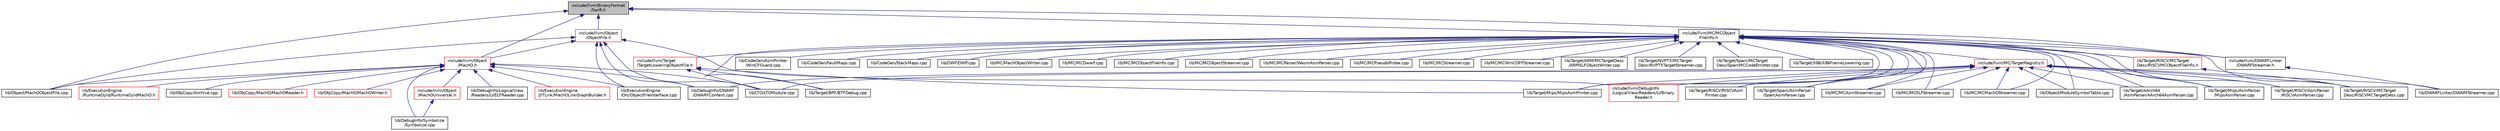 digraph "include/llvm/BinaryFormat/Swift.h"
{
 // LATEX_PDF_SIZE
  bgcolor="transparent";
  edge [fontname="Helvetica",fontsize="10",labelfontname="Helvetica",labelfontsize="10"];
  node [fontname="Helvetica",fontsize="10",shape=record];
  Node1 [label="include/llvm/BinaryFormat\l/Swift.h",height=0.2,width=0.4,color="black", fillcolor="grey75", style="filled", fontcolor="black",tooltip=" "];
  Node1 -> Node2 [dir="back",color="midnightblue",fontsize="10",style="solid",fontname="Helvetica"];
  Node2 [label="include/llvm/DWARFLinker\l/DWARFStreamer.h",height=0.2,width=0.4,color="black",URL="$DWARFStreamer_8h.html",tooltip=" "];
  Node2 -> Node3 [dir="back",color="midnightblue",fontsize="10",style="solid",fontname="Helvetica"];
  Node3 [label="lib/DWARFLinker/DWARFStreamer.cpp",height=0.2,width=0.4,color="black",URL="$DWARFStreamer_8cpp.html",tooltip=" "];
  Node1 -> Node4 [dir="back",color="midnightblue",fontsize="10",style="solid",fontname="Helvetica"];
  Node4 [label="include/llvm/MC/MCObject\lFileInfo.h",height=0.2,width=0.4,color="black",URL="$MCObjectFileInfo_8h.html",tooltip=" "];
  Node4 -> Node5 [dir="back",color="midnightblue",fontsize="10",style="solid",fontname="Helvetica"];
  Node5 [label="include/llvm/DebugInfo\l/LogicalView/Readers/LVBinary\lReader.h",height=0.2,width=0.4,color="red",URL="$LVBinaryReader_8h.html",tooltip=" "];
  Node4 -> Node2 [dir="back",color="midnightblue",fontsize="10",style="solid",fontname="Helvetica"];
  Node4 -> Node10 [dir="back",color="midnightblue",fontsize="10",style="solid",fontname="Helvetica"];
  Node10 [label="include/llvm/MC/TargetRegistry.h",height=0.2,width=0.4,color="red",URL="$TargetRegistry_8h.html",tooltip=" "];
  Node10 -> Node5 [dir="back",color="midnightblue",fontsize="10",style="solid",fontname="Helvetica"];
  Node10 -> Node15 [dir="back",color="midnightblue",fontsize="10",style="solid",fontname="Helvetica"];
  Node15 [label="lib/DebugInfo/DWARF\l/DWARFContext.cpp",height=0.2,width=0.4,color="black",URL="$DWARFContext_8cpp.html",tooltip=" "];
  Node10 -> Node3 [dir="back",color="midnightblue",fontsize="10",style="solid",fontname="Helvetica"];
  Node10 -> Node24 [dir="back",color="midnightblue",fontsize="10",style="solid",fontname="Helvetica"];
  Node24 [label="lib/LTO/LTOModule.cpp",height=0.2,width=0.4,color="black",URL="$LTOModule_8cpp.html",tooltip=" "];
  Node10 -> Node26 [dir="back",color="midnightblue",fontsize="10",style="solid",fontname="Helvetica"];
  Node26 [label="lib/MC/MCAsmStreamer.cpp",height=0.2,width=0.4,color="black",URL="$MCAsmStreamer_8cpp.html",tooltip=" "];
  Node10 -> Node30 [dir="back",color="midnightblue",fontsize="10",style="solid",fontname="Helvetica"];
  Node30 [label="lib/MC/MCELFStreamer.cpp",height=0.2,width=0.4,color="black",URL="$MCELFStreamer_8cpp.html",tooltip=" "];
  Node10 -> Node31 [dir="back",color="midnightblue",fontsize="10",style="solid",fontname="Helvetica"];
  Node31 [label="lib/MC/MCMachOStreamer.cpp",height=0.2,width=0.4,color="black",URL="$MCMachOStreamer_8cpp.html",tooltip=" "];
  Node10 -> Node37 [dir="back",color="midnightblue",fontsize="10",style="solid",fontname="Helvetica"];
  Node37 [label="lib/Object/ModuleSymbolTable.cpp",height=0.2,width=0.4,color="black",URL="$ModuleSymbolTable_8cpp.html",tooltip=" "];
  Node10 -> Node40 [dir="back",color="midnightblue",fontsize="10",style="solid",fontname="Helvetica"];
  Node40 [label="lib/Target/AArch64\l/AsmParser/AArch64AsmParser.cpp",height=0.2,width=0.4,color="black",URL="$AArch64AsmParser_8cpp.html",tooltip=" "];
  Node10 -> Node125 [dir="back",color="midnightblue",fontsize="10",style="solid",fontname="Helvetica"];
  Node125 [label="lib/Target/Mips/AsmParser\l/MipsAsmParser.cpp",height=0.2,width=0.4,color="black",URL="$MipsAsmParser_8cpp.html",tooltip=" "];
  Node10 -> Node128 [dir="back",color="midnightblue",fontsize="10",style="solid",fontname="Helvetica"];
  Node128 [label="lib/Target/Mips/MipsAsmPrinter.cpp",height=0.2,width=0.4,color="black",URL="$MipsAsmPrinter_8cpp.html",tooltip=" "];
  Node10 -> Node159 [dir="back",color="midnightblue",fontsize="10",style="solid",fontname="Helvetica"];
  Node159 [label="lib/Target/RISCV/AsmParser\l/RISCVAsmParser.cpp",height=0.2,width=0.4,color="black",URL="$RISCVAsmParser_8cpp.html",tooltip=" "];
  Node10 -> Node162 [dir="back",color="midnightblue",fontsize="10",style="solid",fontname="Helvetica"];
  Node162 [label="lib/Target/RISCV/MCTarget\lDesc/RISCVMCTargetDesc.cpp",height=0.2,width=0.4,color="black",URL="$RISCVMCTargetDesc_8cpp.html",tooltip=" "];
  Node10 -> Node163 [dir="back",color="midnightblue",fontsize="10",style="solid",fontname="Helvetica"];
  Node163 [label="lib/Target/RISCV/RISCVAsm\lPrinter.cpp",height=0.2,width=0.4,color="black",URL="$RISCVAsmPrinter_8cpp.html",tooltip=" "];
  Node10 -> Node170 [dir="back",color="midnightblue",fontsize="10",style="solid",fontname="Helvetica"];
  Node170 [label="lib/Target/Sparc/AsmParser\l/SparcAsmParser.cpp",height=0.2,width=0.4,color="black",URL="$SparcAsmParser_8cpp.html",tooltip=" "];
  Node4 -> Node229 [dir="back",color="midnightblue",fontsize="10",style="solid",fontname="Helvetica"];
  Node229 [label="include/llvm/Target\l/TargetLoweringObjectFile.h",height=0.2,width=0.4,color="red",URL="$TargetLoweringObjectFile_8h.html",tooltip=" "];
  Node229 -> Node24 [dir="back",color="midnightblue",fontsize="10",style="solid",fontname="Helvetica"];
  Node229 -> Node308 [dir="back",color="midnightblue",fontsize="10",style="solid",fontname="Helvetica"];
  Node308 [label="lib/Target/BPF/BTFDebug.cpp",height=0.2,width=0.4,color="black",URL="$BTFDebug_8cpp.html",tooltip=" "];
  Node229 -> Node128 [dir="back",color="midnightblue",fontsize="10",style="solid",fontname="Helvetica"];
  Node4 -> Node315 [dir="back",color="midnightblue",fontsize="10",style="solid",fontname="Helvetica"];
  Node315 [label="lib/CodeGen/AsmPrinter\l/WinCFGuard.cpp",height=0.2,width=0.4,color="black",URL="$WinCFGuard_8cpp.html",tooltip=" "];
  Node4 -> Node316 [dir="back",color="midnightblue",fontsize="10",style="solid",fontname="Helvetica"];
  Node316 [label="lib/CodeGen/FaultMaps.cpp",height=0.2,width=0.4,color="black",URL="$FaultMaps_8cpp.html",tooltip=" "];
  Node4 -> Node317 [dir="back",color="midnightblue",fontsize="10",style="solid",fontname="Helvetica"];
  Node317 [label="lib/CodeGen/StackMaps.cpp",height=0.2,width=0.4,color="black",URL="$StackMaps_8cpp.html",tooltip=" "];
  Node4 -> Node318 [dir="back",color="midnightblue",fontsize="10",style="solid",fontname="Helvetica"];
  Node318 [label="lib/DWP/DWP.cpp",height=0.2,width=0.4,color="black",URL="$DWP_8cpp.html",tooltip=" "];
  Node4 -> Node319 [dir="back",color="midnightblue",fontsize="10",style="solid",fontname="Helvetica"];
  Node319 [label="lib/MC/MachObjectWriter.cpp",height=0.2,width=0.4,color="black",URL="$MachObjectWriter_8cpp.html",tooltip=" "];
  Node4 -> Node26 [dir="back",color="midnightblue",fontsize="10",style="solid",fontname="Helvetica"];
  Node4 -> Node320 [dir="back",color="midnightblue",fontsize="10",style="solid",fontname="Helvetica"];
  Node320 [label="lib/MC/MCDwarf.cpp",height=0.2,width=0.4,color="black",URL="$MCDwarf_8cpp.html",tooltip=" "];
  Node4 -> Node30 [dir="back",color="midnightblue",fontsize="10",style="solid",fontname="Helvetica"];
  Node4 -> Node31 [dir="back",color="midnightblue",fontsize="10",style="solid",fontname="Helvetica"];
  Node4 -> Node321 [dir="back",color="midnightblue",fontsize="10",style="solid",fontname="Helvetica"];
  Node321 [label="lib/MC/MCObjectFileInfo.cpp",height=0.2,width=0.4,color="black",URL="$MCObjectFileInfo_8cpp.html",tooltip=" "];
  Node4 -> Node322 [dir="back",color="midnightblue",fontsize="10",style="solid",fontname="Helvetica"];
  Node322 [label="lib/MC/MCObjectStreamer.cpp",height=0.2,width=0.4,color="black",URL="$MCObjectStreamer_8cpp.html",tooltip=" "];
  Node4 -> Node323 [dir="back",color="midnightblue",fontsize="10",style="solid",fontname="Helvetica"];
  Node323 [label="lib/MC/MCParser/WasmAsmParser.cpp",height=0.2,width=0.4,color="black",URL="$WasmAsmParser_8cpp.html",tooltip=" "];
  Node4 -> Node324 [dir="back",color="midnightblue",fontsize="10",style="solid",fontname="Helvetica"];
  Node324 [label="lib/MC/MCPseudoProbe.cpp",height=0.2,width=0.4,color="black",URL="$MCPseudoProbe_8cpp.html",tooltip=" "];
  Node4 -> Node325 [dir="back",color="midnightblue",fontsize="10",style="solid",fontname="Helvetica"];
  Node325 [label="lib/MC/MCStreamer.cpp",height=0.2,width=0.4,color="black",URL="$MCStreamer_8cpp.html",tooltip=" "];
  Node4 -> Node326 [dir="back",color="midnightblue",fontsize="10",style="solid",fontname="Helvetica"];
  Node326 [label="lib/MC/MCWinCOFFStreamer.cpp",height=0.2,width=0.4,color="black",URL="$MCWinCOFFStreamer_8cpp.html",tooltip=" "];
  Node4 -> Node37 [dir="back",color="midnightblue",fontsize="10",style="solid",fontname="Helvetica"];
  Node4 -> Node40 [dir="back",color="midnightblue",fontsize="10",style="solid",fontname="Helvetica"];
  Node4 -> Node327 [dir="back",color="midnightblue",fontsize="10",style="solid",fontname="Helvetica"];
  Node327 [label="lib/Target/ARM/MCTargetDesc\l/ARMELFObjectWriter.cpp",height=0.2,width=0.4,color="black",URL="$ARMELFObjectWriter_8cpp.html",tooltip=" "];
  Node4 -> Node308 [dir="back",color="midnightblue",fontsize="10",style="solid",fontname="Helvetica"];
  Node4 -> Node125 [dir="back",color="midnightblue",fontsize="10",style="solid",fontname="Helvetica"];
  Node4 -> Node128 [dir="back",color="midnightblue",fontsize="10",style="solid",fontname="Helvetica"];
  Node4 -> Node328 [dir="back",color="midnightblue",fontsize="10",style="solid",fontname="Helvetica"];
  Node328 [label="lib/Target/NVPTX/MCTarget\lDesc/NVPTXTargetStreamer.cpp",height=0.2,width=0.4,color="black",URL="$NVPTXTargetStreamer_8cpp.html",tooltip=" "];
  Node4 -> Node159 [dir="back",color="midnightblue",fontsize="10",style="solid",fontname="Helvetica"];
  Node4 -> Node329 [dir="back",color="midnightblue",fontsize="10",style="solid",fontname="Helvetica"];
  Node329 [label="lib/Target/RISCV/MCTarget\lDesc/RISCVMCObjectFileInfo.h",height=0.2,width=0.4,color="red",URL="$RISCVMCObjectFileInfo_8h.html",tooltip=" "];
  Node329 -> Node162 [dir="back",color="midnightblue",fontsize="10",style="solid",fontname="Helvetica"];
  Node4 -> Node162 [dir="back",color="midnightblue",fontsize="10",style="solid",fontname="Helvetica"];
  Node4 -> Node163 [dir="back",color="midnightblue",fontsize="10",style="solid",fontname="Helvetica"];
  Node4 -> Node170 [dir="back",color="midnightblue",fontsize="10",style="solid",fontname="Helvetica"];
  Node4 -> Node331 [dir="back",color="midnightblue",fontsize="10",style="solid",fontname="Helvetica"];
  Node331 [label="lib/Target/Sparc/MCTarget\lDesc/SparcMCCodeEmitter.cpp",height=0.2,width=0.4,color="black",URL="$SparcMCCodeEmitter_8cpp.html",tooltip=" "];
  Node4 -> Node332 [dir="back",color="midnightblue",fontsize="10",style="solid",fontname="Helvetica"];
  Node332 [label="lib/Target/X86/X86FrameLowering.cpp",height=0.2,width=0.4,color="black",URL="$X86FrameLowering_8cpp.html",tooltip=" "];
  Node1 -> Node333 [dir="back",color="midnightblue",fontsize="10",style="solid",fontname="Helvetica"];
  Node333 [label="include/llvm/Object\l/MachO.h",height=0.2,width=0.4,color="red",URL="$Object_2MachO_8h.html",tooltip=" "];
  Node333 -> Node334 [dir="back",color="midnightblue",fontsize="10",style="solid",fontname="Helvetica"];
  Node334 [label="include/llvm/Object\l/MachOUniversal.h",height=0.2,width=0.4,color="red",URL="$MachOUniversal_8h.html",tooltip=" "];
  Node334 -> Node337 [dir="back",color="midnightblue",fontsize="10",style="solid",fontname="Helvetica"];
  Node337 [label="lib/DebugInfo/Symbolize\l/Symbolize.cpp",height=0.2,width=0.4,color="black",URL="$Symbolize_8cpp.html",tooltip=" "];
  Node333 -> Node15 [dir="back",color="midnightblue",fontsize="10",style="solid",fontname="Helvetica"];
  Node333 -> Node8 [dir="back",color="midnightblue",fontsize="10",style="solid",fontname="Helvetica"];
  Node8 [label="lib/DebugInfo/LogicalView\l/Readers/LVELFReader.cpp",height=0.2,width=0.4,color="black",URL="$LVELFReader_8cpp.html",tooltip=" "];
  Node333 -> Node337 [dir="back",color="midnightblue",fontsize="10",style="solid",fontname="Helvetica"];
  Node333 -> Node345 [dir="back",color="midnightblue",fontsize="10",style="solid",fontname="Helvetica"];
  Node345 [label="lib/ExecutionEngine\l/JITLink/MachOLinkGraphBuilder.h",height=0.2,width=0.4,color="red",URL="$MachOLinkGraphBuilder_8h.html",tooltip=" "];
  Node333 -> Node349 [dir="back",color="midnightblue",fontsize="10",style="solid",fontname="Helvetica"];
  Node349 [label="lib/ExecutionEngine\l/Orc/ObjectFileInterface.cpp",height=0.2,width=0.4,color="black",URL="$ObjectFileInterface_8cpp.html",tooltip=" "];
  Node333 -> Node350 [dir="back",color="midnightblue",fontsize="10",style="solid",fontname="Helvetica"];
  Node350 [label="lib/ExecutionEngine\l/RuntimeDyld/RuntimeDyldMachO.h",height=0.2,width=0.4,color="red",URL="$RuntimeDyldMachO_8h.html",tooltip=" "];
  Node333 -> Node24 [dir="back",color="midnightblue",fontsize="10",style="solid",fontname="Helvetica"];
  Node333 -> Node357 [dir="back",color="midnightblue",fontsize="10",style="solid",fontname="Helvetica"];
  Node357 [label="lib/ObjCopy/Archive.cpp",height=0.2,width=0.4,color="black",URL="$ObjCopy_2Archive_8cpp.html",tooltip=" "];
  Node333 -> Node358 [dir="back",color="midnightblue",fontsize="10",style="solid",fontname="Helvetica"];
  Node358 [label="lib/ObjCopy/MachO/MachOReader.h",height=0.2,width=0.4,color="red",URL="$MachOReader_8h.html",tooltip=" "];
  Node333 -> Node360 [dir="back",color="midnightblue",fontsize="10",style="solid",fontname="Helvetica"];
  Node360 [label="lib/ObjCopy/MachO/MachOWriter.h",height=0.2,width=0.4,color="red",URL="$MachOWriter_8h.html",tooltip=" "];
  Node333 -> Node363 [dir="back",color="midnightblue",fontsize="10",style="solid",fontname="Helvetica"];
  Node363 [label="lib/Object/MachOObjectFile.cpp",height=0.2,width=0.4,color="black",URL="$MachOObjectFile_8cpp.html",tooltip=" "];
  Node1 -> Node367 [dir="back",color="midnightblue",fontsize="10",style="solid",fontname="Helvetica"];
  Node367 [label="include/llvm/Object\l/ObjectFile.h",height=0.2,width=0.4,color="red",URL="$ObjectFile_8h.html",tooltip=" "];
  Node367 -> Node5 [dir="back",color="midnightblue",fontsize="10",style="solid",fontname="Helvetica"];
  Node367 -> Node333 [dir="back",color="midnightblue",fontsize="10",style="solid",fontname="Helvetica"];
  Node367 -> Node15 [dir="back",color="midnightblue",fontsize="10",style="solid",fontname="Helvetica"];
  Node367 -> Node349 [dir="back",color="midnightblue",fontsize="10",style="solid",fontname="Helvetica"];
  Node367 -> Node24 [dir="back",color="midnightblue",fontsize="10",style="solid",fontname="Helvetica"];
  Node367 -> Node363 [dir="back",color="midnightblue",fontsize="10",style="solid",fontname="Helvetica"];
  Node1 -> Node363 [dir="back",color="midnightblue",fontsize="10",style="solid",fontname="Helvetica"];
}
